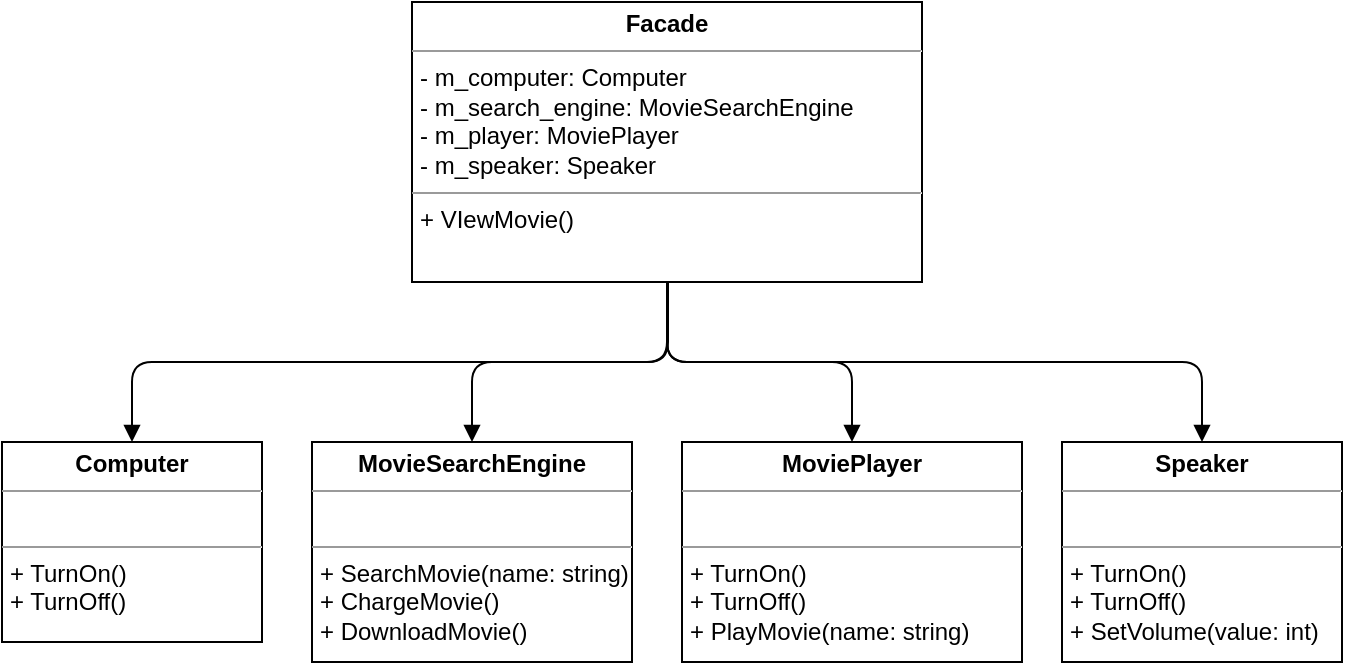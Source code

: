<mxfile version="10.6.7" type="device"><diagram name="Page-1" id="c4acf3e9-155e-7222-9cf6-157b1a14988f"><mxGraphModel dx="1332" dy="787" grid="1" gridSize="10" guides="1" tooltips="1" connect="1" arrows="1" fold="1" page="1" pageScale="1" pageWidth="850" pageHeight="1100" background="#ffffff" math="0" shadow="0"><root><mxCell id="0"/><mxCell id="1" parent="0"/><mxCell id="5d2195bd80daf111-18" value="&lt;p style=&quot;margin: 0px ; margin-top: 4px ; text-align: center&quot;&gt;&lt;b&gt;Facade&lt;/b&gt;&lt;/p&gt;&lt;hr size=&quot;1&quot;&gt;&lt;p style=&quot;margin: 0px ; margin-left: 4px&quot;&gt;- m_computer: Computer&lt;/p&gt;&lt;p style=&quot;margin: 0px ; margin-left: 4px&quot;&gt;- m_search_engine: MovieSearchEngine&lt;/p&gt;&lt;p style=&quot;margin: 0px ; margin-left: 4px&quot;&gt;- m_player: MoviePlayer&lt;/p&gt;&lt;p style=&quot;margin: 0px ; margin-left: 4px&quot;&gt;- m_speaker: Speaker&lt;/p&gt;&lt;hr size=&quot;1&quot;&gt;&lt;p style=&quot;margin: 0px ; margin-left: 4px&quot;&gt;+ VIewMovie()&lt;/p&gt;" style="verticalAlign=top;align=left;overflow=fill;fontSize=12;fontFamily=Helvetica;html=1;rounded=0;shadow=0;comic=0;labelBackgroundColor=none;strokeColor=#000000;strokeWidth=1;fillColor=#ffffff;" parent="1" vertex="1"><mxGeometry x="275" y="60" width="255" height="140" as="geometry"/></mxCell><mxCell id="UgklDkY0tClnPy3m5Tnl-1" value="&lt;p style=&quot;margin: 0px ; margin-top: 4px ; text-align: center&quot;&gt;&lt;b&gt;Computer&lt;/b&gt;&lt;/p&gt;&lt;hr size=&quot;1&quot;&gt;&lt;p style=&quot;margin: 0px ; margin-left: 4px&quot;&gt;&lt;br&gt;&lt;/p&gt;&lt;hr size=&quot;1&quot;&gt;&lt;p style=&quot;margin: 0px ; margin-left: 4px&quot;&gt;+ TurnOn()&lt;/p&gt;&lt;p style=&quot;margin: 0px ; margin-left: 4px&quot;&gt;+ TurnOff()&lt;/p&gt;" style="verticalAlign=top;align=left;overflow=fill;fontSize=12;fontFamily=Helvetica;html=1;rounded=0;shadow=0;comic=0;labelBackgroundColor=none;strokeColor=#000000;strokeWidth=1;fillColor=#ffffff;" vertex="1" parent="1"><mxGeometry x="70" y="280" width="130" height="100" as="geometry"/></mxCell><mxCell id="UgklDkY0tClnPy3m5Tnl-18" value="" style="endArrow=block;endFill=1;html=1;edgeStyle=orthogonalEdgeStyle;align=left;verticalAlign=top;entryX=0.5;entryY=0;entryDx=0;entryDy=0;" edge="1" parent="1" target="UgklDkY0tClnPy3m5Tnl-1"><mxGeometry x="-0.77" y="-196" relative="1" as="geometry"><mxPoint x="403" y="200" as="sourcePoint"/><mxPoint x="230" y="460" as="targetPoint"/><Array as="points"><mxPoint x="403" y="240"/><mxPoint x="135" y="240"/></Array><mxPoint x="187" y="136" as="offset"/></mxGeometry></mxCell><mxCell id="UgklDkY0tClnPy3m5Tnl-19" value="" style="resizable=0;html=1;align=left;verticalAlign=bottom;labelBackgroundColor=#ffffff;fontSize=10;" connectable="0" vertex="1" parent="UgklDkY0tClnPy3m5Tnl-18"><mxGeometry x="-1" relative="1" as="geometry"/></mxCell><mxCell id="UgklDkY0tClnPy3m5Tnl-20" value="&lt;p style=&quot;margin: 0px ; margin-top: 4px ; text-align: center&quot;&gt;&lt;b&gt;MovieSearchEngine&lt;/b&gt;&lt;/p&gt;&lt;hr size=&quot;1&quot;&gt;&lt;p style=&quot;margin: 0px ; margin-left: 4px&quot;&gt;&lt;br&gt;&lt;/p&gt;&lt;hr size=&quot;1&quot;&gt;&lt;p style=&quot;margin: 0px ; margin-left: 4px&quot;&gt;+ SearchMovie(name: string)&lt;/p&gt;&lt;p style=&quot;margin: 0px ; margin-left: 4px&quot;&gt;+ ChargeMovie()&lt;/p&gt;&lt;p style=&quot;margin: 0px ; margin-left: 4px&quot;&gt;+ DownloadMovie()&lt;/p&gt;" style="verticalAlign=top;align=left;overflow=fill;fontSize=12;fontFamily=Helvetica;html=1;rounded=0;shadow=0;comic=0;labelBackgroundColor=none;strokeColor=#000000;strokeWidth=1;fillColor=#ffffff;" vertex="1" parent="1"><mxGeometry x="225" y="280" width="160" height="110" as="geometry"/></mxCell><mxCell id="UgklDkY0tClnPy3m5Tnl-21" value="&lt;p style=&quot;margin: 0px ; margin-top: 4px ; text-align: center&quot;&gt;&lt;b&gt;MoviePlayer&lt;/b&gt;&lt;/p&gt;&lt;hr size=&quot;1&quot;&gt;&lt;p style=&quot;margin: 0px ; margin-left: 4px&quot;&gt;&lt;br&gt;&lt;/p&gt;&lt;hr size=&quot;1&quot;&gt;&lt;p style=&quot;margin: 0px ; margin-left: 4px&quot;&gt;+ TurnOn()&lt;/p&gt;&lt;p style=&quot;margin: 0px ; margin-left: 4px&quot;&gt;+ TurnOff()&lt;/p&gt;&lt;p style=&quot;margin: 0px ; margin-left: 4px&quot;&gt;+ PlayMovie(name: string)&lt;/p&gt;" style="verticalAlign=top;align=left;overflow=fill;fontSize=12;fontFamily=Helvetica;html=1;rounded=0;shadow=0;comic=0;labelBackgroundColor=none;strokeColor=#000000;strokeWidth=1;fillColor=#ffffff;" vertex="1" parent="1"><mxGeometry x="410" y="280" width="170" height="110" as="geometry"/></mxCell><mxCell id="UgklDkY0tClnPy3m5Tnl-22" value="&lt;p style=&quot;margin: 0px ; margin-top: 4px ; text-align: center&quot;&gt;&lt;b&gt;Speaker&lt;/b&gt;&lt;/p&gt;&lt;hr size=&quot;1&quot;&gt;&lt;p style=&quot;margin: 0px ; margin-left: 4px&quot;&gt;&lt;br&gt;&lt;/p&gt;&lt;hr size=&quot;1&quot;&gt;&lt;p style=&quot;margin: 0px ; margin-left: 4px&quot;&gt;+ TurnOn()&lt;/p&gt;&lt;p style=&quot;margin: 0px ; margin-left: 4px&quot;&gt;+ TurnOff()&lt;/p&gt;&lt;p style=&quot;margin: 0px ; margin-left: 4px&quot;&gt;+ SetVolume(value: int)&lt;/p&gt;" style="verticalAlign=top;align=left;overflow=fill;fontSize=12;fontFamily=Helvetica;html=1;rounded=0;shadow=0;comic=0;labelBackgroundColor=none;strokeColor=#000000;strokeWidth=1;fillColor=#ffffff;" vertex="1" parent="1"><mxGeometry x="600" y="280" width="140" height="110" as="geometry"/></mxCell><mxCell id="UgklDkY0tClnPy3m5Tnl-23" value="" style="endArrow=block;endFill=1;html=1;edgeStyle=orthogonalEdgeStyle;align=left;verticalAlign=top;exitX=0.5;exitY=1;exitDx=0;exitDy=0;entryX=0.5;entryY=0;entryDx=0;entryDy=0;" edge="1" parent="1" source="5d2195bd80daf111-18" target="UgklDkY0tClnPy3m5Tnl-20"><mxGeometry x="-0.551" y="-225" relative="1" as="geometry"><mxPoint x="413" y="210" as="sourcePoint"/><mxPoint x="145" y="290" as="targetPoint"/><Array as="points"><mxPoint x="403" y="240"/><mxPoint x="305" y="240"/></Array><mxPoint x="217" y="165" as="offset"/></mxGeometry></mxCell><mxCell id="UgklDkY0tClnPy3m5Tnl-24" value="" style="resizable=0;html=1;align=left;verticalAlign=bottom;labelBackgroundColor=#ffffff;fontSize=10;" connectable="0" vertex="1" parent="UgklDkY0tClnPy3m5Tnl-23"><mxGeometry x="-1" relative="1" as="geometry"><mxPoint x="137" y="10" as="offset"/></mxGeometry></mxCell><mxCell id="UgklDkY0tClnPy3m5Tnl-25" value="" style="endArrow=block;endFill=1;html=1;edgeStyle=orthogonalEdgeStyle;align=left;verticalAlign=top;exitX=0.5;exitY=1;exitDx=0;exitDy=0;entryX=0.5;entryY=0;entryDx=0;entryDy=0;" edge="1" parent="1" source="5d2195bd80daf111-18" target="UgklDkY0tClnPy3m5Tnl-21"><mxGeometry x="0.535" y="130" relative="1" as="geometry"><mxPoint x="413" y="210" as="sourcePoint"/><mxPoint x="315" y="290" as="targetPoint"/><Array as="points"><mxPoint x="403" y="240"/><mxPoint x="495" y="240"/></Array><mxPoint x="-15" y="-60" as="offset"/></mxGeometry></mxCell><mxCell id="UgklDkY0tClnPy3m5Tnl-26" value="" style="resizable=0;html=1;align=left;verticalAlign=bottom;labelBackgroundColor=#ffffff;fontSize=10;" connectable="0" vertex="1" parent="UgklDkY0tClnPy3m5Tnl-25"><mxGeometry x="-1" relative="1" as="geometry"><mxPoint x="147" y="10" as="offset"/></mxGeometry></mxCell><mxCell id="UgklDkY0tClnPy3m5Tnl-27" value="" style="endArrow=block;endFill=1;html=1;edgeStyle=orthogonalEdgeStyle;align=left;verticalAlign=top;exitX=0.5;exitY=1;exitDx=0;exitDy=0;entryX=0.5;entryY=0;entryDx=0;entryDy=0;" edge="1" parent="1" source="5d2195bd80daf111-18" target="UgklDkY0tClnPy3m5Tnl-22"><mxGeometry x="0.193" y="60" relative="1" as="geometry"><mxPoint x="423" y="220" as="sourcePoint"/><mxPoint x="325" y="300" as="targetPoint"/><Array as="points"><mxPoint x="403" y="240"/><mxPoint x="670" y="240"/></Array><mxPoint as="offset"/></mxGeometry></mxCell><mxCell id="UgklDkY0tClnPy3m5Tnl-28" value="" style="resizable=0;html=1;align=left;verticalAlign=bottom;labelBackgroundColor=#ffffff;fontSize=10;" connectable="0" vertex="1" parent="UgklDkY0tClnPy3m5Tnl-27"><mxGeometry x="-1" relative="1" as="geometry"><mxPoint x="167" as="offset"/></mxGeometry></mxCell></root></mxGraphModel></diagram></mxfile>